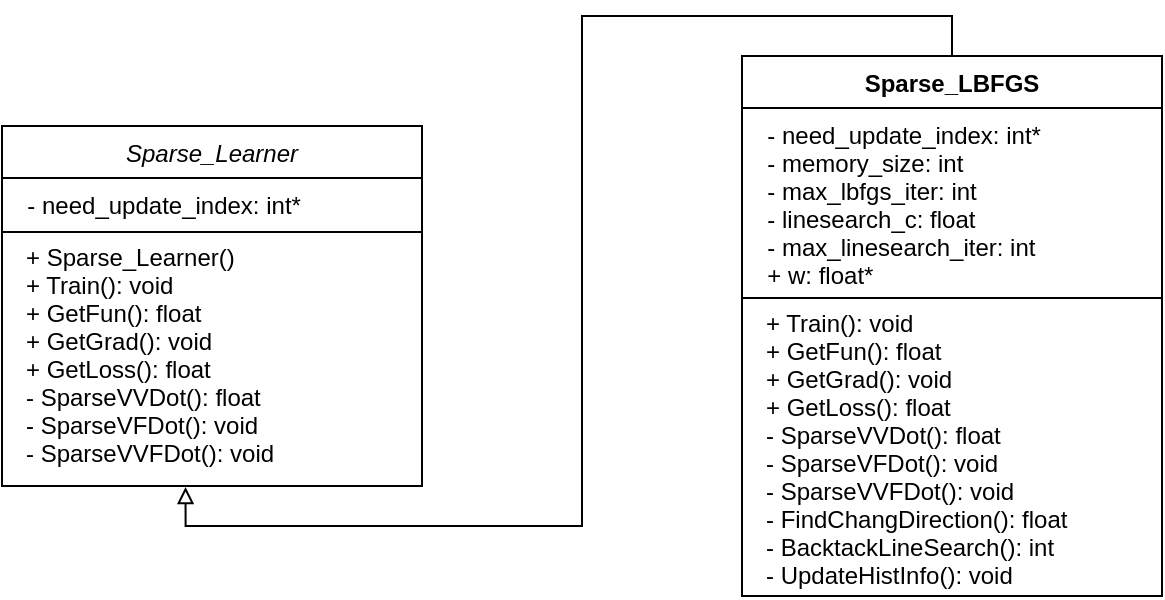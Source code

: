 <mxfile version="20.8.20" type="github">
  <diagram id="C5RBs43oDa-KdzZeNtuy" name="Page-1">
    <mxGraphModel dx="894" dy="474" grid="1" gridSize="10" guides="1" tooltips="1" connect="1" arrows="1" fold="1" page="1" pageScale="1" pageWidth="827" pageHeight="1169" math="0" shadow="0">
      <root>
        <mxCell id="WIyWlLk6GJQsqaUBKTNV-0" />
        <mxCell id="WIyWlLk6GJQsqaUBKTNV-1" parent="WIyWlLk6GJQsqaUBKTNV-0" />
        <mxCell id="gaM7k2h_licKWOLzN264-4" value="Sparse_Learner" style="swimlane;fontStyle=2;align=center;verticalAlign=top;childLayout=stackLayout;horizontal=1;startSize=26;horizontalStack=0;resizeParent=1;resizeParentMax=0;resizeLast=0;collapsible=1;marginBottom=0;" vertex="1" parent="WIyWlLk6GJQsqaUBKTNV-1">
          <mxGeometry x="120" y="490" width="210" height="180" as="geometry">
            <mxRectangle x="240" y="320" width="100" height="30" as="alternateBounds" />
          </mxGeometry>
        </mxCell>
        <mxCell id="gaM7k2h_licKWOLzN264-5" value="  - need_update_index: int*" style="text;strokeColor=none;fillColor=none;align=left;verticalAlign=top;spacingLeft=4;spacingRight=4;overflow=hidden;rotatable=0;points=[[0,0.5],[1,0.5]];portConstraint=eastwest;" vertex="1" parent="gaM7k2h_licKWOLzN264-4">
          <mxGeometry y="26" width="210" height="26" as="geometry" />
        </mxCell>
        <mxCell id="gaM7k2h_licKWOLzN264-6" value="" style="line;strokeWidth=1;fillColor=none;align=left;verticalAlign=middle;spacingTop=-1;spacingLeft=3;spacingRight=3;rotatable=0;labelPosition=right;points=[];portConstraint=eastwest;strokeColor=inherit;" vertex="1" parent="gaM7k2h_licKWOLzN264-4">
          <mxGeometry y="52" width="210" height="2" as="geometry" />
        </mxCell>
        <mxCell id="gaM7k2h_licKWOLzN264-7" value="+ Sparse_Learner()&#xa;+ Train(): void&#xa;+ GetFun(): float&#xa;+ GetGrad(): void&#xa;+ GetLoss(): float&#xa;- SparseVVDot(): float&#xa;- SparseVFDot(): void&#xa;- SparseVVFDot(): void" style="text;strokeColor=none;fillColor=none;align=left;verticalAlign=top;spacingLeft=7;spacingRight=4;overflow=hidden;rotatable=0;points=[[0,0.5],[1,0.5]];portConstraint=eastwest;spacing=5;spacingBottom=-1;spacingTop=-5;" vertex="1" parent="gaM7k2h_licKWOLzN264-4">
          <mxGeometry y="54" width="210" height="126" as="geometry" />
        </mxCell>
        <mxCell id="gaM7k2h_licKWOLzN264-15" style="edgeStyle=orthogonalEdgeStyle;rounded=0;orthogonalLoop=1;jettySize=auto;html=1;exitX=0.5;exitY=0;exitDx=0;exitDy=0;endArrow=block;endFill=0;entryX=0.437;entryY=1.004;entryDx=0;entryDy=0;entryPerimeter=0;" edge="1" parent="WIyWlLk6GJQsqaUBKTNV-1" source="gaM7k2h_licKWOLzN264-8" target="gaM7k2h_licKWOLzN264-7">
          <mxGeometry relative="1" as="geometry">
            <Array as="points">
              <mxPoint x="595" y="435" />
              <mxPoint x="410" y="435" />
              <mxPoint x="410" y="690" />
              <mxPoint x="212" y="690" />
            </Array>
          </mxGeometry>
        </mxCell>
        <mxCell id="gaM7k2h_licKWOLzN264-8" value="Sparse_LBFGS" style="swimlane;fontStyle=1;align=center;verticalAlign=top;childLayout=stackLayout;horizontal=1;startSize=26;horizontalStack=0;resizeParent=1;resizeParentMax=0;resizeLast=0;collapsible=1;marginBottom=0;" vertex="1" parent="WIyWlLk6GJQsqaUBKTNV-1">
          <mxGeometry x="490" y="455" width="210" height="270" as="geometry">
            <mxRectangle x="240" y="320" width="100" height="30" as="alternateBounds" />
          </mxGeometry>
        </mxCell>
        <mxCell id="gaM7k2h_licKWOLzN264-9" value="  - need_update_index: int*&#xa;  - memory_size: int&#xa;  - max_lbfgs_iter: int&#xa;  - linesearch_c: float&#xa;  - max_linesearch_iter: int&#xa;  + w: float*&#xa;" style="text;strokeColor=none;fillColor=none;align=left;verticalAlign=top;spacingLeft=4;spacingRight=4;overflow=hidden;rotatable=0;points=[[0,0.5],[1,0.5]];portConstraint=eastwest;" vertex="1" parent="gaM7k2h_licKWOLzN264-8">
          <mxGeometry y="26" width="210" height="94" as="geometry" />
        </mxCell>
        <mxCell id="gaM7k2h_licKWOLzN264-10" value="" style="line;strokeWidth=1;fillColor=none;align=left;verticalAlign=middle;spacingTop=-1;spacingLeft=3;spacingRight=3;rotatable=0;labelPosition=right;points=[];portConstraint=eastwest;strokeColor=inherit;" vertex="1" parent="gaM7k2h_licKWOLzN264-8">
          <mxGeometry y="120" width="210" height="2" as="geometry" />
        </mxCell>
        <mxCell id="gaM7k2h_licKWOLzN264-11" value="+ Train(): void&#xa;+ GetFun(): float&#xa;+ GetGrad(): void&#xa;+ GetLoss(): float&#xa;- SparseVVDot(): float&#xa;- SparseVFDot(): void&#xa;- SparseVVFDot(): void&#xa;- FindChangDirection(): float&#xa;- BacktackLineSearch(): int&#xa;- UpdateHistInfo(): void" style="text;strokeColor=none;fillColor=none;align=left;verticalAlign=top;spacingLeft=7;spacingRight=4;overflow=hidden;rotatable=0;points=[[0,0.5],[1,0.5]];portConstraint=eastwest;spacing=5;spacingBottom=-1;spacingTop=-5;" vertex="1" parent="gaM7k2h_licKWOLzN264-8">
          <mxGeometry y="122" width="210" height="148" as="geometry" />
        </mxCell>
      </root>
    </mxGraphModel>
  </diagram>
</mxfile>
